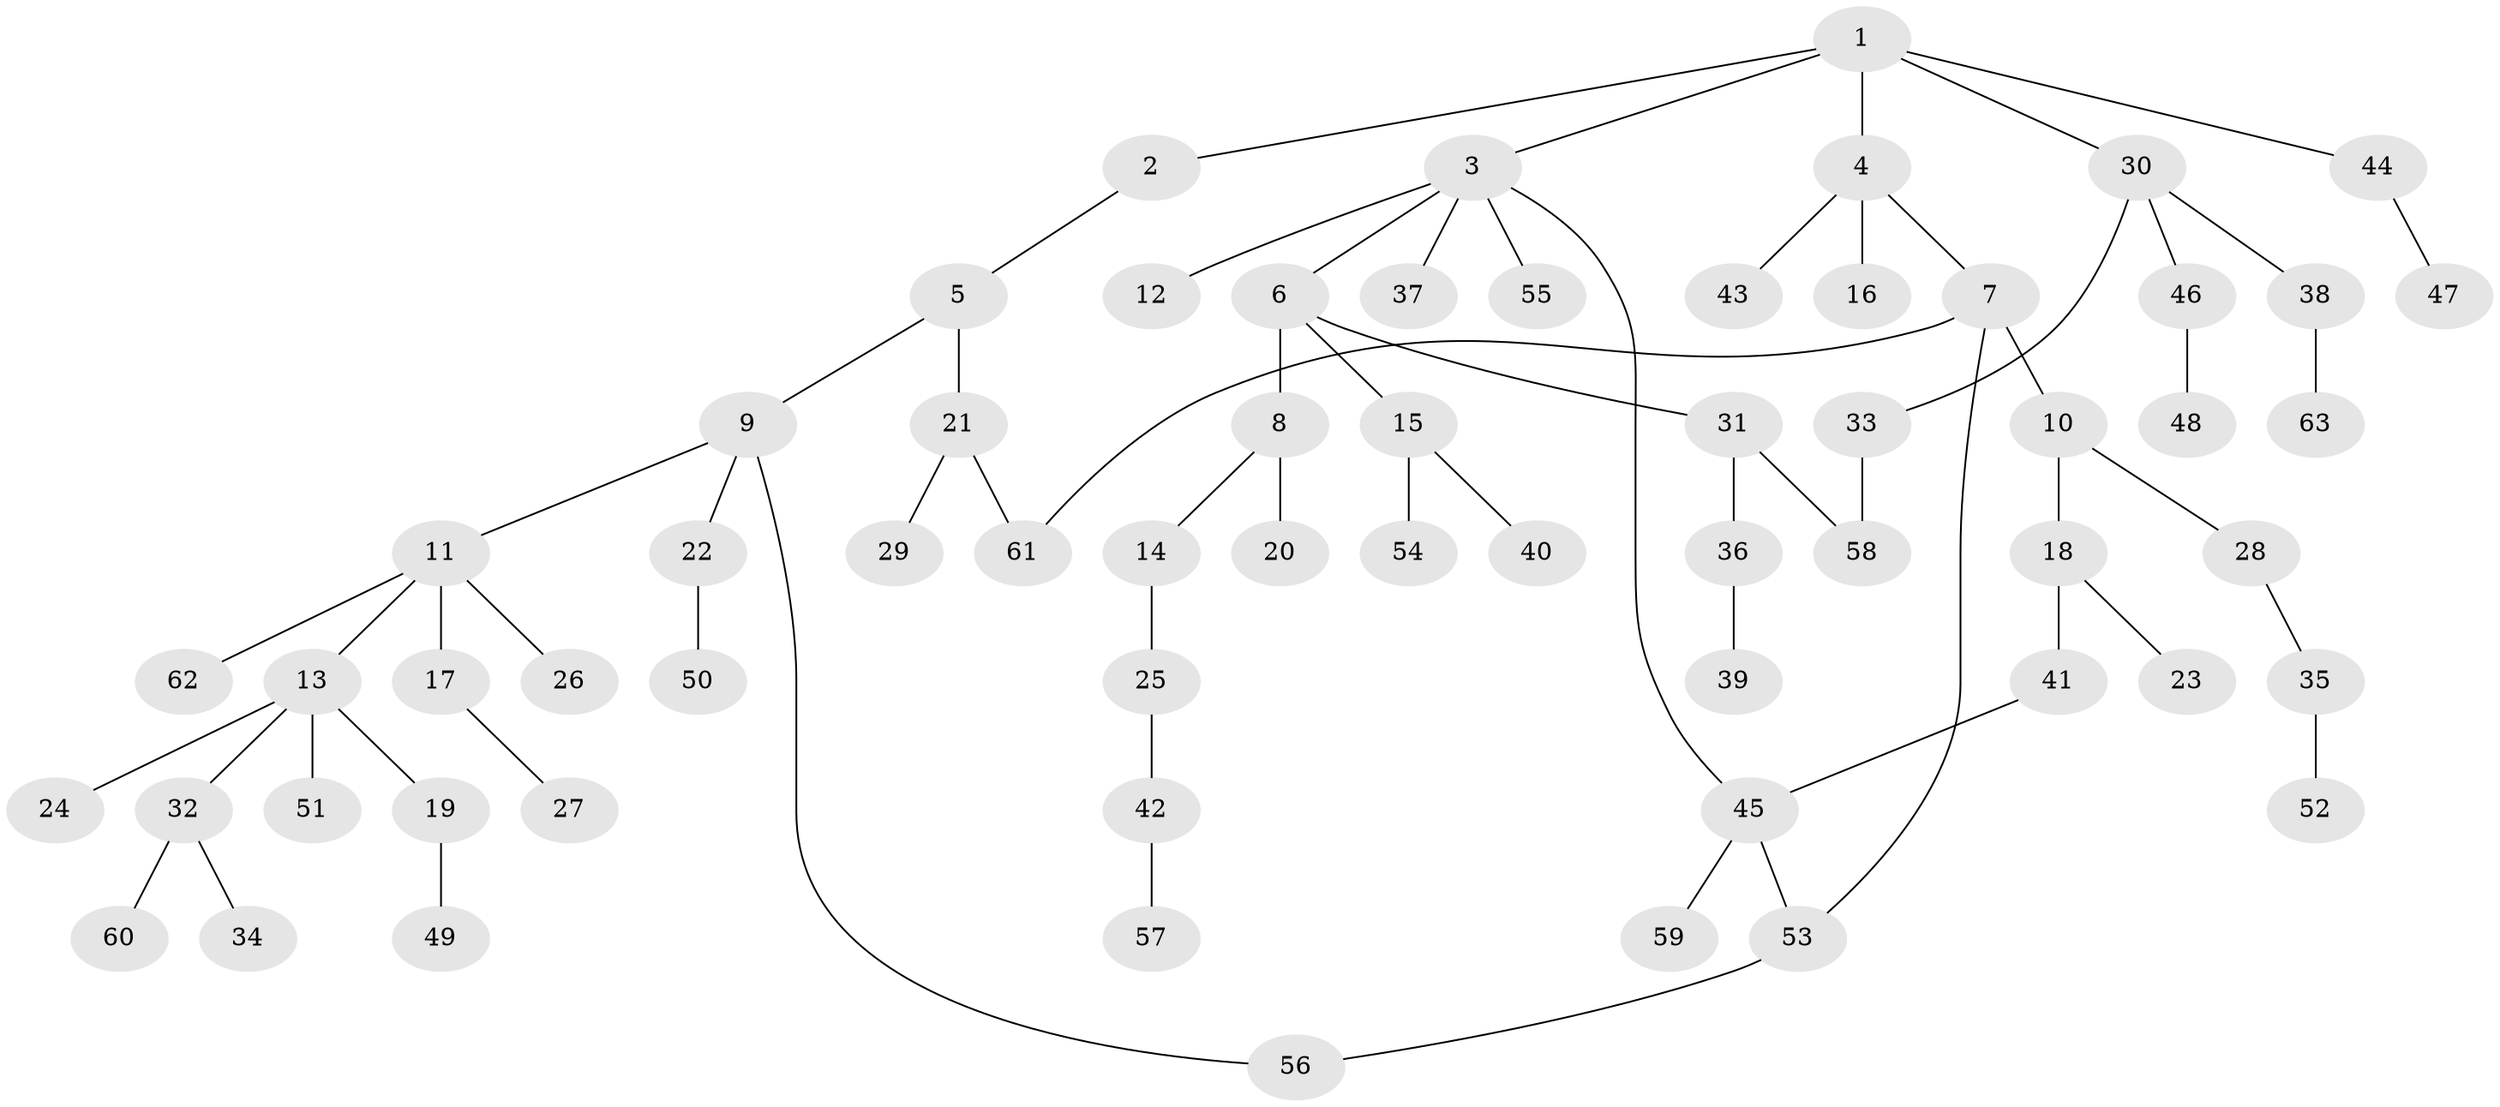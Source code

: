 // Generated by graph-tools (version 1.1) at 2025/10/02/27/25 16:10:53]
// undirected, 63 vertices, 67 edges
graph export_dot {
graph [start="1"]
  node [color=gray90,style=filled];
  1;
  2;
  3;
  4;
  5;
  6;
  7;
  8;
  9;
  10;
  11;
  12;
  13;
  14;
  15;
  16;
  17;
  18;
  19;
  20;
  21;
  22;
  23;
  24;
  25;
  26;
  27;
  28;
  29;
  30;
  31;
  32;
  33;
  34;
  35;
  36;
  37;
  38;
  39;
  40;
  41;
  42;
  43;
  44;
  45;
  46;
  47;
  48;
  49;
  50;
  51;
  52;
  53;
  54;
  55;
  56;
  57;
  58;
  59;
  60;
  61;
  62;
  63;
  1 -- 2;
  1 -- 3;
  1 -- 4;
  1 -- 30;
  1 -- 44;
  2 -- 5;
  3 -- 6;
  3 -- 12;
  3 -- 37;
  3 -- 45;
  3 -- 55;
  4 -- 7;
  4 -- 16;
  4 -- 43;
  5 -- 9;
  5 -- 21;
  6 -- 8;
  6 -- 15;
  6 -- 31;
  7 -- 10;
  7 -- 53;
  7 -- 61;
  8 -- 14;
  8 -- 20;
  9 -- 11;
  9 -- 22;
  9 -- 56;
  10 -- 18;
  10 -- 28;
  11 -- 13;
  11 -- 17;
  11 -- 26;
  11 -- 62;
  13 -- 19;
  13 -- 24;
  13 -- 32;
  13 -- 51;
  14 -- 25;
  15 -- 40;
  15 -- 54;
  17 -- 27;
  18 -- 23;
  18 -- 41;
  19 -- 49;
  21 -- 29;
  21 -- 61;
  22 -- 50;
  25 -- 42;
  28 -- 35;
  30 -- 33;
  30 -- 38;
  30 -- 46;
  31 -- 36;
  31 -- 58;
  32 -- 34;
  32 -- 60;
  33 -- 58;
  35 -- 52;
  36 -- 39;
  38 -- 63;
  41 -- 45;
  42 -- 57;
  44 -- 47;
  45 -- 59;
  45 -- 53;
  46 -- 48;
  53 -- 56;
}
